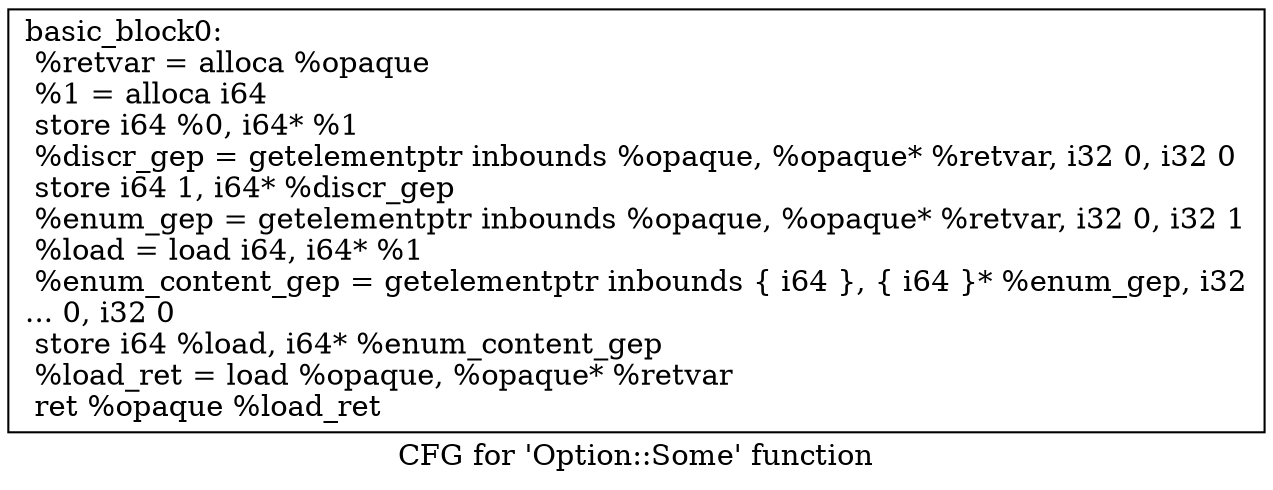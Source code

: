 digraph "CFG for 'Option::Some' function" {
	label="CFG for 'Option::Some' function";

	Node0x22e60e0 [shape=record,label="{basic_block0:\l  %retvar = alloca %opaque\l  %1 = alloca i64\l  store i64 %0, i64* %1\l  %discr_gep = getelementptr inbounds %opaque, %opaque* %retvar, i32 0, i32 0\l  store i64 1, i64* %discr_gep\l  %enum_gep = getelementptr inbounds %opaque, %opaque* %retvar, i32 0, i32 1\l  %load = load i64, i64* %1\l  %enum_content_gep = getelementptr inbounds \{ i64 \}, \{ i64 \}* %enum_gep, i32\l... 0, i32 0\l  store i64 %load, i64* %enum_content_gep\l  %load_ret = load %opaque, %opaque* %retvar\l  ret %opaque %load_ret\l}"];
}
